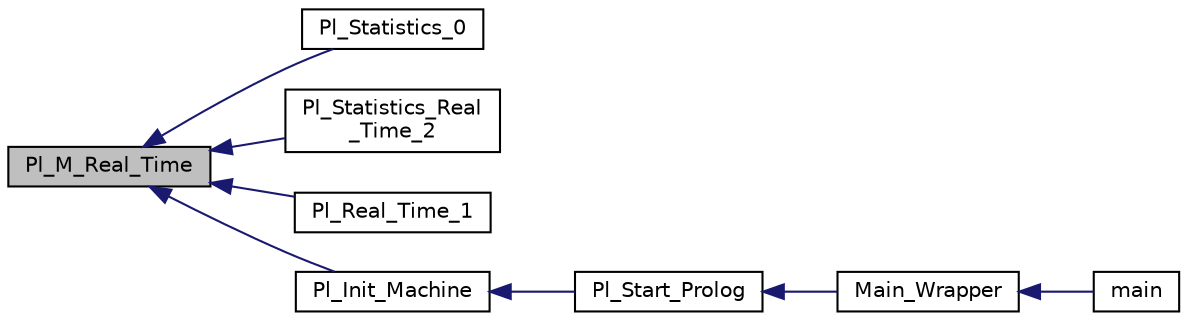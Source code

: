 digraph "Pl_M_Real_Time"
{
  edge [fontname="Helvetica",fontsize="10",labelfontname="Helvetica",labelfontsize="10"];
  node [fontname="Helvetica",fontsize="10",shape=record];
  rankdir="LR";
  Node1 [label="Pl_M_Real_Time",height=0.2,width=0.4,color="black", fillcolor="grey75", style="filled", fontcolor="black"];
  Node1 -> Node2 [dir="back",color="midnightblue",fontsize="10",style="solid"];
  Node2 [label="Pl_Statistics_0",height=0.2,width=0.4,color="black", fillcolor="white", style="filled",URL="$stat__c_8c.html#ac3ca75b60c32cebe268f09f6019cebf5"];
  Node1 -> Node3 [dir="back",color="midnightblue",fontsize="10",style="solid"];
  Node3 [label="Pl_Statistics_Real\l_Time_2",height=0.2,width=0.4,color="black", fillcolor="white", style="filled",URL="$stat__c_8c.html#a277189d0a636e952c60f12e51247097c"];
  Node1 -> Node4 [dir="back",color="midnightblue",fontsize="10",style="solid"];
  Node4 [label="Pl_Real_Time_1",height=0.2,width=0.4,color="black", fillcolor="white", style="filled",URL="$stat__c_8c.html#ae7865ed4c6ebc4926d0b57663e352f8e"];
  Node1 -> Node5 [dir="back",color="midnightblue",fontsize="10",style="solid"];
  Node5 [label="Pl_Init_Machine",height=0.2,width=0.4,color="black", fillcolor="white", style="filled",URL="$machine_8h.html#a7ade20c3e93babe3edde8f66a51e3127"];
  Node5 -> Node6 [dir="back",color="midnightblue",fontsize="10",style="solid"];
  Node6 [label="Pl_Start_Prolog",height=0.2,width=0.4,color="black", fillcolor="white", style="filled",URL="$gprolog_8h.html#a79163a775d949cf493a9f7b28bf4fc09"];
  Node6 -> Node7 [dir="back",color="midnightblue",fontsize="10",style="solid"];
  Node7 [label="Main_Wrapper",height=0.2,width=0.4,color="black", fillcolor="white", style="filled",URL="$main_8c.html#a335bb6fe70cf4c383aec5baef5f39e47"];
  Node7 -> Node8 [dir="back",color="midnightblue",fontsize="10",style="solid"];
  Node8 [label="main",height=0.2,width=0.4,color="black", fillcolor="white", style="filled",URL="$main_8c.html#a0ddf1224851353fc92bfbff6f499fa97"];
}
